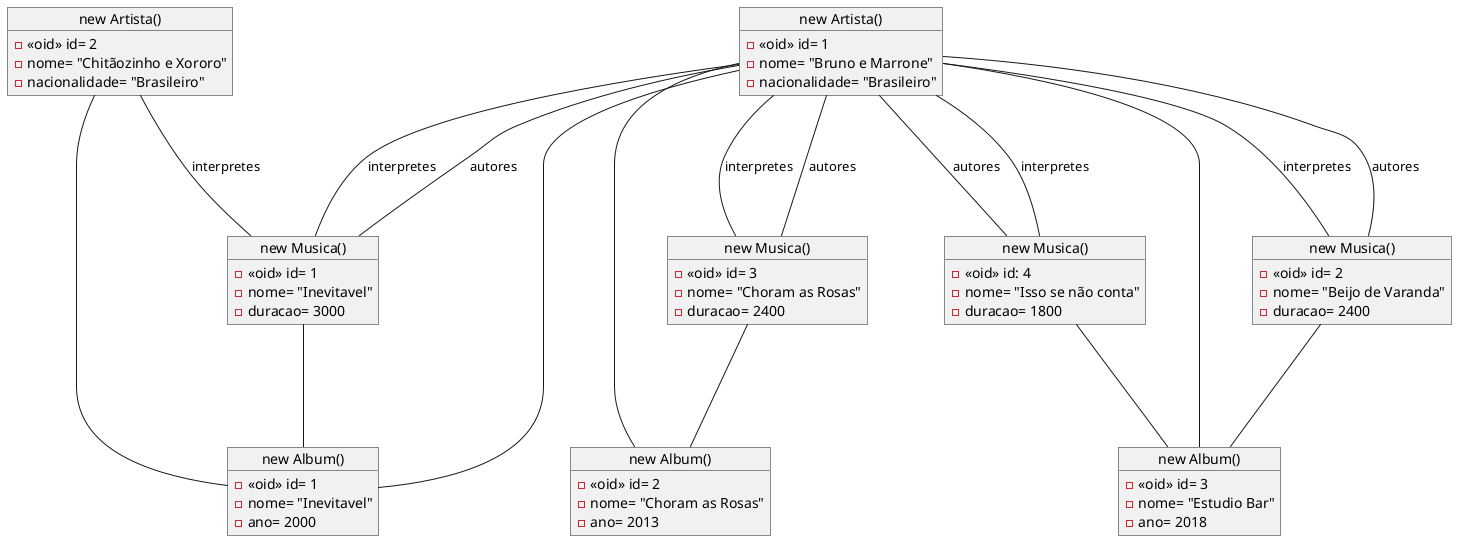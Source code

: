 @startuml

object "new Artista()" as Artista {
    -<<oid>> id= 1
    -nome= "Bruno e Marrone"
    -nacionalidade= "Brasileiro"
}
object "new Artista()" as Artista2 {
    -<<oid>> id= 2
    -nome= "Chitãozinho e Xororo"
    -nacionalidade= "Brasileiro"
}

object "new Album()" as Album {
    -<<oid>> id= 1
    -nome= "Inevitavel"
    -ano= 2000
}
object "new Album()" as Album2 {
    -<<oid>> id= 2
    -nome= "Choram as Rosas"
    -ano= 2013
}
object "new Album()" as Album3 {
    -<<oid>> id= 3
    -nome= "Estudio Bar"
    -ano= 2018
}

object "new Musica()" as Musica {
    -<<oid>> id= 1
    -nome= "Inevitavel"
    -duracao= 3000
}
object "new Musica()" as Musica2 {
    -<<oid>> id= 2
    -nome= "Beijo de Varanda"
    -duracao= 2400
}
object "new Musica()" as Musica3 {
    -<<oid>> id= 3
    -nome= "Choram as Rosas"
    -duracao= 2400
}
object "new Musica()" as Musica4 {
    -<<oid>> id: 4
    -nome= "Isso se não conta"
    -duracao= 1800
}

Artista --- Album
Artista --- Album2
Artista --- Album3
Artista2 --- Album

Musica --- Album
Musica2 --- Album3
Musica3 --- Album2
Musica4 --- Album3

Artista --- Musica4: autores
Artista --- Musica4: interpretes

Artista --- Musica3: autores
Artista --- Musica3: interpretes

Artista --- Musica2: autores
Artista --- Musica2: interpretes

Artista --- Musica: autores
Artista --- Musica: interpretes

Artista2 --- Musica: interpretes
@enduml
